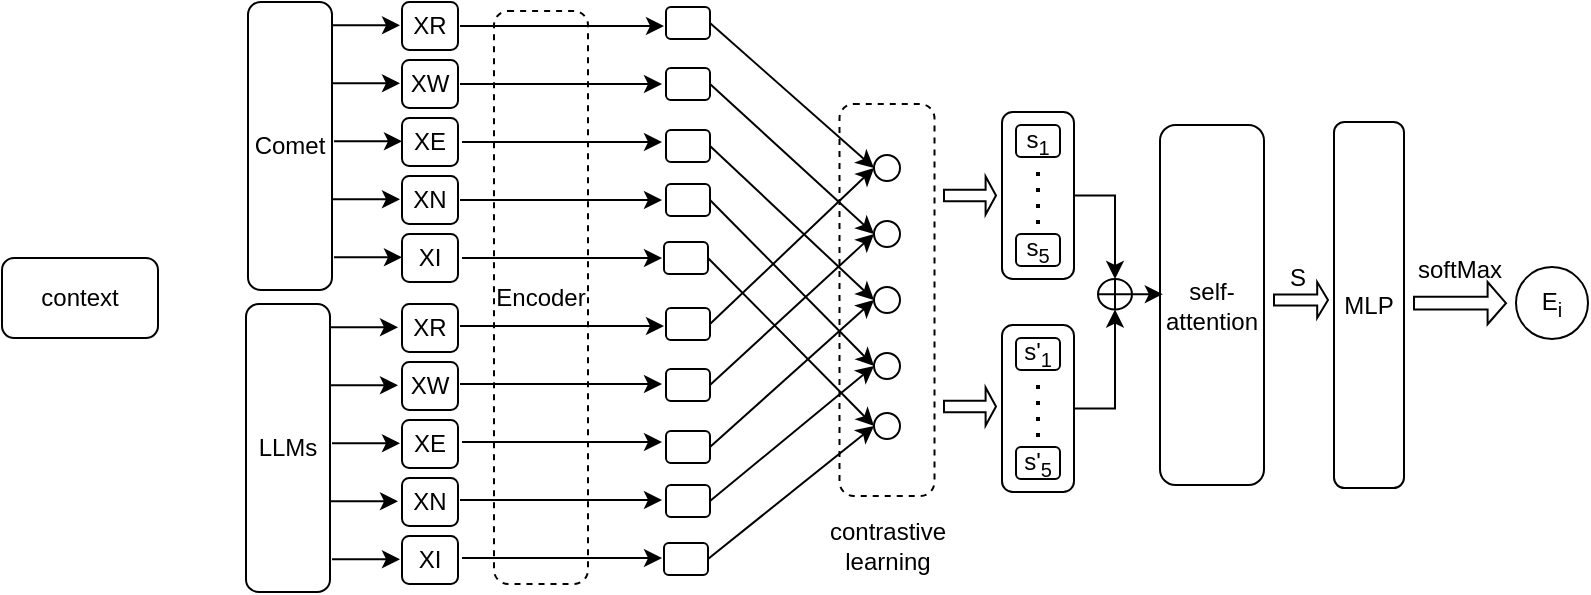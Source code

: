 <mxfile version="23.1.8" type="github">
  <diagram name="第 1 页" id="E3gvmm7QXCJdXxmauFpD">
    <mxGraphModel dx="1789" dy="-87" grid="0" gridSize="10" guides="1" tooltips="1" connect="1" arrows="1" fold="1" page="0" pageScale="1" pageWidth="827" pageHeight="1169" math="0" shadow="0">
      <root>
        <mxCell id="0" />
        <mxCell id="1" parent="0" />
        <mxCell id="IsrD2tZtUcg1wsm33_JZ-72" value="" style="rounded=1;whiteSpace=wrap;html=1;dashed=1;" vertex="1" parent="1">
          <mxGeometry x="171.75" y="970" width="47.5" height="196" as="geometry" />
        </mxCell>
        <mxCell id="IsrD2tZtUcg1wsm33_JZ-1" value="context" style="rounded=1;whiteSpace=wrap;html=1;" vertex="1" parent="1">
          <mxGeometry x="-247" y="1047" width="78" height="40" as="geometry" />
        </mxCell>
        <mxCell id="IsrD2tZtUcg1wsm33_JZ-3" value="Comet" style="rounded=1;whiteSpace=wrap;html=1;" vertex="1" parent="1">
          <mxGeometry x="-124" y="919" width="42" height="144" as="geometry" />
        </mxCell>
        <mxCell id="IsrD2tZtUcg1wsm33_JZ-4" style="edgeStyle=orthogonalEdgeStyle;rounded=0;orthogonalLoop=1;jettySize=auto;html=1;exitX=0.5;exitY=1;exitDx=0;exitDy=0;" edge="1" parent="1">
          <mxGeometry relative="1" as="geometry">
            <mxPoint x="-97.5" y="1042" as="sourcePoint" />
            <mxPoint x="-97.5" y="1042" as="targetPoint" />
          </mxGeometry>
        </mxCell>
        <mxCell id="IsrD2tZtUcg1wsm33_JZ-18" value="LLMs" style="rounded=1;whiteSpace=wrap;html=1;" vertex="1" parent="1">
          <mxGeometry x="-125" y="1070" width="42" height="144" as="geometry" />
        </mxCell>
        <mxCell id="IsrD2tZtUcg1wsm33_JZ-19" style="edgeStyle=orthogonalEdgeStyle;rounded=0;orthogonalLoop=1;jettySize=auto;html=1;exitX=0.5;exitY=1;exitDx=0;exitDy=0;" edge="1" parent="1">
          <mxGeometry relative="1" as="geometry">
            <mxPoint x="-98.5" y="1193" as="sourcePoint" />
            <mxPoint x="-98.5" y="1193" as="targetPoint" />
          </mxGeometry>
        </mxCell>
        <mxCell id="IsrD2tZtUcg1wsm33_JZ-25" value="" style="endArrow=classic;html=1;rounded=0;" edge="1" parent="1">
          <mxGeometry width="50" height="50" relative="1" as="geometry">
            <mxPoint x="-83" y="1081.66" as="sourcePoint" />
            <mxPoint x="-49" y="1081.66" as="targetPoint" />
          </mxGeometry>
        </mxCell>
        <mxCell id="IsrD2tZtUcg1wsm33_JZ-26" value="" style="endArrow=classic;html=1;rounded=0;" edge="1" parent="1">
          <mxGeometry width="50" height="50" relative="1" as="geometry">
            <mxPoint x="-82" y="1139.66" as="sourcePoint" />
            <mxPoint x="-48" y="1139.66" as="targetPoint" />
          </mxGeometry>
        </mxCell>
        <mxCell id="IsrD2tZtUcg1wsm33_JZ-27" value="" style="endArrow=classic;html=1;rounded=0;" edge="1" parent="1">
          <mxGeometry width="50" height="50" relative="1" as="geometry">
            <mxPoint x="-83" y="1110.66" as="sourcePoint" />
            <mxPoint x="-49" y="1110.66" as="targetPoint" />
          </mxGeometry>
        </mxCell>
        <mxCell id="IsrD2tZtUcg1wsm33_JZ-28" value="" style="endArrow=classic;html=1;rounded=0;" edge="1" parent="1">
          <mxGeometry width="50" height="50" relative="1" as="geometry">
            <mxPoint x="-82" y="1197.66" as="sourcePoint" />
            <mxPoint x="-48" y="1197.66" as="targetPoint" />
          </mxGeometry>
        </mxCell>
        <mxCell id="IsrD2tZtUcg1wsm33_JZ-29" value="" style="endArrow=classic;html=1;rounded=0;" edge="1" parent="1">
          <mxGeometry width="50" height="50" relative="1" as="geometry">
            <mxPoint x="-83" y="1168.66" as="sourcePoint" />
            <mxPoint x="-49" y="1168.66" as="targetPoint" />
          </mxGeometry>
        </mxCell>
        <mxCell id="IsrD2tZtUcg1wsm33_JZ-75" value="XR" style="rounded=1;whiteSpace=wrap;html=1;" vertex="1" parent="1">
          <mxGeometry x="-47" y="919" width="28" height="24" as="geometry" />
        </mxCell>
        <mxCell id="IsrD2tZtUcg1wsm33_JZ-76" value="XW" style="rounded=1;whiteSpace=wrap;html=1;" vertex="1" parent="1">
          <mxGeometry x="-47" y="948" width="28" height="24" as="geometry" />
        </mxCell>
        <mxCell id="IsrD2tZtUcg1wsm33_JZ-77" value="XI" style="rounded=1;whiteSpace=wrap;html=1;" vertex="1" parent="1">
          <mxGeometry x="-47" y="1035" width="28" height="24" as="geometry" />
        </mxCell>
        <mxCell id="IsrD2tZtUcg1wsm33_JZ-78" value="XN" style="rounded=1;whiteSpace=wrap;html=1;" vertex="1" parent="1">
          <mxGeometry x="-47" y="1006" width="28" height="24" as="geometry" />
        </mxCell>
        <mxCell id="IsrD2tZtUcg1wsm33_JZ-79" value="XE" style="rounded=1;whiteSpace=wrap;html=1;" vertex="1" parent="1">
          <mxGeometry x="-47" y="977" width="28" height="24" as="geometry" />
        </mxCell>
        <mxCell id="IsrD2tZtUcg1wsm33_JZ-80" value="XR" style="rounded=1;whiteSpace=wrap;html=1;" vertex="1" parent="1">
          <mxGeometry x="-47" y="1070" width="28" height="24" as="geometry" />
        </mxCell>
        <mxCell id="IsrD2tZtUcg1wsm33_JZ-81" value="XW" style="rounded=1;whiteSpace=wrap;html=1;" vertex="1" parent="1">
          <mxGeometry x="-47" y="1099" width="28" height="24" as="geometry" />
        </mxCell>
        <mxCell id="IsrD2tZtUcg1wsm33_JZ-82" value="XI" style="rounded=1;whiteSpace=wrap;html=1;" vertex="1" parent="1">
          <mxGeometry x="-47" y="1186" width="28" height="24" as="geometry" />
        </mxCell>
        <mxCell id="IsrD2tZtUcg1wsm33_JZ-83" value="XN" style="rounded=1;whiteSpace=wrap;html=1;" vertex="1" parent="1">
          <mxGeometry x="-47" y="1157" width="28" height="24" as="geometry" />
        </mxCell>
        <mxCell id="IsrD2tZtUcg1wsm33_JZ-84" value="XE" style="rounded=1;whiteSpace=wrap;html=1;" vertex="1" parent="1">
          <mxGeometry x="-47" y="1128" width="28" height="24" as="geometry" />
        </mxCell>
        <mxCell id="IsrD2tZtUcg1wsm33_JZ-86" value="Encoder" style="rounded=1;whiteSpace=wrap;html=1;dashed=1;" vertex="1" parent="1">
          <mxGeometry x="-1" y="923.5" width="47" height="286.5" as="geometry" />
        </mxCell>
        <mxCell id="IsrD2tZtUcg1wsm33_JZ-87" value="" style="group" vertex="1" connectable="0" parent="1">
          <mxGeometry x="-82" y="930.66" width="35" height="116.0" as="geometry" />
        </mxCell>
        <mxCell id="IsrD2tZtUcg1wsm33_JZ-11" value="" style="endArrow=classic;html=1;rounded=0;" edge="1" parent="IsrD2tZtUcg1wsm33_JZ-87">
          <mxGeometry width="50" height="50" relative="1" as="geometry">
            <mxPoint as="sourcePoint" />
            <mxPoint x="34" as="targetPoint" />
          </mxGeometry>
        </mxCell>
        <mxCell id="IsrD2tZtUcg1wsm33_JZ-12" value="" style="endArrow=classic;html=1;rounded=0;" edge="1" parent="IsrD2tZtUcg1wsm33_JZ-87">
          <mxGeometry width="50" height="50" relative="1" as="geometry">
            <mxPoint x="1" y="58" as="sourcePoint" />
            <mxPoint x="35" y="58" as="targetPoint" />
          </mxGeometry>
        </mxCell>
        <mxCell id="IsrD2tZtUcg1wsm33_JZ-13" value="" style="endArrow=classic;html=1;rounded=0;" edge="1" parent="IsrD2tZtUcg1wsm33_JZ-87">
          <mxGeometry width="50" height="50" relative="1" as="geometry">
            <mxPoint y="29" as="sourcePoint" />
            <mxPoint x="34" y="29" as="targetPoint" />
          </mxGeometry>
        </mxCell>
        <mxCell id="IsrD2tZtUcg1wsm33_JZ-14" value="" style="endArrow=classic;html=1;rounded=0;" edge="1" parent="IsrD2tZtUcg1wsm33_JZ-87">
          <mxGeometry width="50" height="50" relative="1" as="geometry">
            <mxPoint x="1" y="116.0" as="sourcePoint" />
            <mxPoint x="35" y="116.0" as="targetPoint" />
          </mxGeometry>
        </mxCell>
        <mxCell id="IsrD2tZtUcg1wsm33_JZ-15" value="" style="endArrow=classic;html=1;rounded=0;" edge="1" parent="IsrD2tZtUcg1wsm33_JZ-87">
          <mxGeometry width="50" height="50" relative="1" as="geometry">
            <mxPoint y="87" as="sourcePoint" />
            <mxPoint x="34" y="87" as="targetPoint" />
          </mxGeometry>
        </mxCell>
        <mxCell id="IsrD2tZtUcg1wsm33_JZ-101" value="" style="group" vertex="1" connectable="0" parent="1">
          <mxGeometry x="-18" y="931" width="102" height="116" as="geometry" />
        </mxCell>
        <mxCell id="IsrD2tZtUcg1wsm33_JZ-89" value="" style="endArrow=classic;html=1;rounded=0;" edge="1" parent="IsrD2tZtUcg1wsm33_JZ-101">
          <mxGeometry width="50" height="50" relative="1" as="geometry">
            <mxPoint as="sourcePoint" />
            <mxPoint x="102" as="targetPoint" />
          </mxGeometry>
        </mxCell>
        <mxCell id="IsrD2tZtUcg1wsm33_JZ-90" value="" style="endArrow=classic;html=1;rounded=0;" edge="1" parent="IsrD2tZtUcg1wsm33_JZ-101">
          <mxGeometry width="50" height="50" relative="1" as="geometry">
            <mxPoint x="1" y="58" as="sourcePoint" />
            <mxPoint x="101" y="58" as="targetPoint" />
          </mxGeometry>
        </mxCell>
        <mxCell id="IsrD2tZtUcg1wsm33_JZ-91" value="" style="endArrow=classic;html=1;rounded=0;" edge="1" parent="IsrD2tZtUcg1wsm33_JZ-101">
          <mxGeometry width="50" height="50" relative="1" as="geometry">
            <mxPoint y="29" as="sourcePoint" />
            <mxPoint x="101" y="29" as="targetPoint" />
          </mxGeometry>
        </mxCell>
        <mxCell id="IsrD2tZtUcg1wsm33_JZ-92" value="" style="endArrow=classic;html=1;rounded=0;" edge="1" parent="IsrD2tZtUcg1wsm33_JZ-101">
          <mxGeometry width="50" height="50" relative="1" as="geometry">
            <mxPoint x="1" y="116" as="sourcePoint" />
            <mxPoint x="101" y="116" as="targetPoint" />
          </mxGeometry>
        </mxCell>
        <mxCell id="IsrD2tZtUcg1wsm33_JZ-93" value="" style="endArrow=classic;html=1;rounded=0;" edge="1" parent="IsrD2tZtUcg1wsm33_JZ-101">
          <mxGeometry width="50" height="50" relative="1" as="geometry">
            <mxPoint y="87" as="sourcePoint" />
            <mxPoint x="101" y="87" as="targetPoint" />
          </mxGeometry>
        </mxCell>
        <mxCell id="IsrD2tZtUcg1wsm33_JZ-102" value="" style="group" vertex="1" connectable="0" parent="1">
          <mxGeometry x="-18" y="1081" width="102" height="116" as="geometry" />
        </mxCell>
        <mxCell id="IsrD2tZtUcg1wsm33_JZ-103" value="" style="endArrow=classic;html=1;rounded=0;" edge="1" parent="IsrD2tZtUcg1wsm33_JZ-102">
          <mxGeometry width="50" height="50" relative="1" as="geometry">
            <mxPoint as="sourcePoint" />
            <mxPoint x="102" as="targetPoint" />
          </mxGeometry>
        </mxCell>
        <mxCell id="IsrD2tZtUcg1wsm33_JZ-104" value="" style="endArrow=classic;html=1;rounded=0;" edge="1" parent="IsrD2tZtUcg1wsm33_JZ-102">
          <mxGeometry width="50" height="50" relative="1" as="geometry">
            <mxPoint x="1" y="58" as="sourcePoint" />
            <mxPoint x="101" y="58" as="targetPoint" />
          </mxGeometry>
        </mxCell>
        <mxCell id="IsrD2tZtUcg1wsm33_JZ-105" value="" style="endArrow=classic;html=1;rounded=0;" edge="1" parent="IsrD2tZtUcg1wsm33_JZ-102">
          <mxGeometry width="50" height="50" relative="1" as="geometry">
            <mxPoint y="29" as="sourcePoint" />
            <mxPoint x="101" y="29" as="targetPoint" />
          </mxGeometry>
        </mxCell>
        <mxCell id="IsrD2tZtUcg1wsm33_JZ-106" value="" style="endArrow=classic;html=1;rounded=0;" edge="1" parent="IsrD2tZtUcg1wsm33_JZ-102">
          <mxGeometry width="50" height="50" relative="1" as="geometry">
            <mxPoint x="1" y="116" as="sourcePoint" />
            <mxPoint x="101" y="116" as="targetPoint" />
          </mxGeometry>
        </mxCell>
        <mxCell id="IsrD2tZtUcg1wsm33_JZ-107" value="" style="endArrow=classic;html=1;rounded=0;" edge="1" parent="IsrD2tZtUcg1wsm33_JZ-102">
          <mxGeometry width="50" height="50" relative="1" as="geometry">
            <mxPoint y="87" as="sourcePoint" />
            <mxPoint x="101" y="87" as="targetPoint" />
          </mxGeometry>
        </mxCell>
        <mxCell id="IsrD2tZtUcg1wsm33_JZ-62" value="" style="endArrow=classic;html=1;rounded=0;exitX=1;exitY=0.5;exitDx=0;exitDy=0;entryX=0;entryY=0.5;entryDx=0;entryDy=0;" edge="1" parent="1" source="IsrD2tZtUcg1wsm33_JZ-6" target="IsrD2tZtUcg1wsm33_JZ-44">
          <mxGeometry width="50" height="50" relative="1" as="geometry">
            <mxPoint x="208" y="1037.5" as="sourcePoint" />
            <mxPoint x="258" y="987.5" as="targetPoint" />
          </mxGeometry>
        </mxCell>
        <mxCell id="IsrD2tZtUcg1wsm33_JZ-64" value="" style="endArrow=classic;html=1;rounded=0;exitX=1;exitY=0.5;exitDx=0;exitDy=0;entryX=0;entryY=0.5;entryDx=0;entryDy=0;" edge="1" parent="1" source="IsrD2tZtUcg1wsm33_JZ-141" target="IsrD2tZtUcg1wsm33_JZ-46">
          <mxGeometry width="50" height="50" relative="1" as="geometry">
            <mxPoint x="109" y="959.0" as="sourcePoint" />
            <mxPoint x="279" y="984.5" as="targetPoint" />
          </mxGeometry>
        </mxCell>
        <mxCell id="IsrD2tZtUcg1wsm33_JZ-70" value="" style="endArrow=classic;html=1;rounded=0;exitX=1;exitY=0.5;exitDx=0;exitDy=0;entryX=0;entryY=0.5;entryDx=0;entryDy=0;" edge="1" parent="1" source="IsrD2tZtUcg1wsm33_JZ-144" target="IsrD2tZtUcg1wsm33_JZ-49">
          <mxGeometry width="50" height="50" relative="1" as="geometry">
            <mxPoint x="113" y="1049.5" as="sourcePoint" />
            <mxPoint x="258" y="987.5" as="targetPoint" />
          </mxGeometry>
        </mxCell>
        <mxCell id="IsrD2tZtUcg1wsm33_JZ-68" value="" style="endArrow=classic;html=1;rounded=0;exitX=1;exitY=0.5;exitDx=0;exitDy=0;entryX=0;entryY=0.5;entryDx=0;entryDy=0;" edge="1" parent="1" source="IsrD2tZtUcg1wsm33_JZ-143" target="IsrD2tZtUcg1wsm33_JZ-48">
          <mxGeometry width="50" height="50" relative="1" as="geometry">
            <mxPoint x="113" y="1020.5" as="sourcePoint" />
            <mxPoint x="276" y="989.5" as="targetPoint" />
          </mxGeometry>
        </mxCell>
        <mxCell id="IsrD2tZtUcg1wsm33_JZ-66" value="" style="endArrow=classic;html=1;rounded=0;exitX=1;exitY=0.5;exitDx=0;exitDy=0;entryX=0;entryY=0.5;entryDx=0;entryDy=0;" edge="1" parent="1" source="IsrD2tZtUcg1wsm33_JZ-142" target="IsrD2tZtUcg1wsm33_JZ-47">
          <mxGeometry width="50" height="50" relative="1" as="geometry">
            <mxPoint x="113" y="991.5" as="sourcePoint" />
            <mxPoint x="258" y="987.5" as="targetPoint" />
          </mxGeometry>
        </mxCell>
        <mxCell id="IsrD2tZtUcg1wsm33_JZ-71" value="" style="endArrow=classic;html=1;rounded=0;exitX=1;exitY=0.5;exitDx=0;exitDy=0;entryX=0;entryY=0.5;entryDx=0;entryDy=0;" edge="1" parent="1" source="IsrD2tZtUcg1wsm33_JZ-151" target="IsrD2tZtUcg1wsm33_JZ-49">
          <mxGeometry width="50" height="50" relative="1" as="geometry">
            <mxPoint x="112" y="1200.5" as="sourcePoint" />
            <mxPoint x="172" y="1150.5" as="targetPoint" />
          </mxGeometry>
        </mxCell>
        <mxCell id="IsrD2tZtUcg1wsm33_JZ-69" value="" style="endArrow=classic;html=1;rounded=0;exitX=1;exitY=0.5;exitDx=0;exitDy=0;entryX=0;entryY=0.5;entryDx=0;entryDy=0;" edge="1" parent="1" source="IsrD2tZtUcg1wsm33_JZ-150" target="IsrD2tZtUcg1wsm33_JZ-48">
          <mxGeometry width="50" height="50" relative="1" as="geometry">
            <mxPoint x="112" y="1171.5" as="sourcePoint" />
            <mxPoint x="167" y="1130.5" as="targetPoint" />
          </mxGeometry>
        </mxCell>
        <mxCell id="IsrD2tZtUcg1wsm33_JZ-67" value="" style="endArrow=classic;html=1;rounded=0;exitX=1;exitY=0.5;exitDx=0;exitDy=0;entryX=0;entryY=0.5;entryDx=0;entryDy=0;" edge="1" parent="1" source="IsrD2tZtUcg1wsm33_JZ-149" target="IsrD2tZtUcg1wsm33_JZ-47">
          <mxGeometry width="50" height="50" relative="1" as="geometry">
            <mxPoint x="112" y="1142.5" as="sourcePoint" />
            <mxPoint x="273" y="1065.5" as="targetPoint" />
          </mxGeometry>
        </mxCell>
        <mxCell id="IsrD2tZtUcg1wsm33_JZ-145" value="" style="group" vertex="1" connectable="0" parent="1">
          <mxGeometry x="84" y="921.5" width="23" height="133.5" as="geometry" />
        </mxCell>
        <mxCell id="IsrD2tZtUcg1wsm33_JZ-6" value="" style="rounded=1;whiteSpace=wrap;html=1;" vertex="1" parent="IsrD2tZtUcg1wsm33_JZ-145">
          <mxGeometry x="1" width="22" height="16" as="geometry" />
        </mxCell>
        <mxCell id="IsrD2tZtUcg1wsm33_JZ-141" value="" style="rounded=1;whiteSpace=wrap;html=1;" vertex="1" parent="IsrD2tZtUcg1wsm33_JZ-145">
          <mxGeometry x="1" y="30.5" width="22" height="16" as="geometry" />
        </mxCell>
        <mxCell id="IsrD2tZtUcg1wsm33_JZ-142" value="" style="rounded=1;whiteSpace=wrap;html=1;" vertex="1" parent="IsrD2tZtUcg1wsm33_JZ-145">
          <mxGeometry x="1" y="61.5" width="22" height="16" as="geometry" />
        </mxCell>
        <mxCell id="IsrD2tZtUcg1wsm33_JZ-143" value="" style="rounded=1;whiteSpace=wrap;html=1;" vertex="1" parent="IsrD2tZtUcg1wsm33_JZ-145">
          <mxGeometry x="1" y="88.5" width="22" height="16" as="geometry" />
        </mxCell>
        <mxCell id="IsrD2tZtUcg1wsm33_JZ-144" value="" style="rounded=1;whiteSpace=wrap;html=1;" vertex="1" parent="IsrD2tZtUcg1wsm33_JZ-145">
          <mxGeometry y="117.5" width="22" height="16" as="geometry" />
        </mxCell>
        <mxCell id="IsrD2tZtUcg1wsm33_JZ-146" value="" style="group" vertex="1" connectable="0" parent="1">
          <mxGeometry x="84" y="1072" width="23" height="133.5" as="geometry" />
        </mxCell>
        <mxCell id="IsrD2tZtUcg1wsm33_JZ-147" value="" style="rounded=1;whiteSpace=wrap;html=1;" vertex="1" parent="IsrD2tZtUcg1wsm33_JZ-146">
          <mxGeometry x="1" width="22" height="16" as="geometry" />
        </mxCell>
        <mxCell id="IsrD2tZtUcg1wsm33_JZ-148" value="" style="rounded=1;whiteSpace=wrap;html=1;" vertex="1" parent="IsrD2tZtUcg1wsm33_JZ-146">
          <mxGeometry x="1" y="30.5" width="22" height="16" as="geometry" />
        </mxCell>
        <mxCell id="IsrD2tZtUcg1wsm33_JZ-149" value="" style="rounded=1;whiteSpace=wrap;html=1;" vertex="1" parent="IsrD2tZtUcg1wsm33_JZ-146">
          <mxGeometry x="1" y="61.5" width="22" height="16" as="geometry" />
        </mxCell>
        <mxCell id="IsrD2tZtUcg1wsm33_JZ-150" value="" style="rounded=1;whiteSpace=wrap;html=1;" vertex="1" parent="IsrD2tZtUcg1wsm33_JZ-146">
          <mxGeometry x="1" y="88.5" width="22" height="16" as="geometry" />
        </mxCell>
        <mxCell id="IsrD2tZtUcg1wsm33_JZ-151" value="" style="rounded=1;whiteSpace=wrap;html=1;" vertex="1" parent="IsrD2tZtUcg1wsm33_JZ-146">
          <mxGeometry y="117.5" width="22" height="16" as="geometry" />
        </mxCell>
        <mxCell id="IsrD2tZtUcg1wsm33_JZ-44" value="" style="ellipse;whiteSpace=wrap;html=1;aspect=fixed;" vertex="1" parent="1">
          <mxGeometry x="189" y="995.5" width="13" height="13" as="geometry" />
        </mxCell>
        <mxCell id="IsrD2tZtUcg1wsm33_JZ-46" value="" style="ellipse;whiteSpace=wrap;html=1;aspect=fixed;" vertex="1" parent="1">
          <mxGeometry x="189" y="1028.5" width="13" height="13" as="geometry" />
        </mxCell>
        <mxCell id="IsrD2tZtUcg1wsm33_JZ-47" value="" style="ellipse;whiteSpace=wrap;html=1;aspect=fixed;" vertex="1" parent="1">
          <mxGeometry x="189" y="1061.5" width="13" height="13" as="geometry" />
        </mxCell>
        <mxCell id="IsrD2tZtUcg1wsm33_JZ-48" value="" style="ellipse;whiteSpace=wrap;html=1;aspect=fixed;" vertex="1" parent="1">
          <mxGeometry x="189" y="1094.5" width="13" height="13" as="geometry" />
        </mxCell>
        <mxCell id="IsrD2tZtUcg1wsm33_JZ-49" value="" style="ellipse;whiteSpace=wrap;html=1;aspect=fixed;" vertex="1" parent="1">
          <mxGeometry x="189" y="1124.5" width="13" height="13" as="geometry" />
        </mxCell>
        <mxCell id="IsrD2tZtUcg1wsm33_JZ-63" value="" style="endArrow=classic;html=1;rounded=0;entryX=0;entryY=0.5;entryDx=0;entryDy=0;exitX=1;exitY=0.5;exitDx=0;exitDy=0;" edge="1" parent="1" source="IsrD2tZtUcg1wsm33_JZ-147" target="IsrD2tZtUcg1wsm33_JZ-44">
          <mxGeometry width="50" height="50" relative="1" as="geometry">
            <mxPoint x="113" y="1086.5" as="sourcePoint" />
            <mxPoint x="187" y="1001.5" as="targetPoint" />
          </mxGeometry>
        </mxCell>
        <mxCell id="IsrD2tZtUcg1wsm33_JZ-65" value="" style="endArrow=classic;html=1;rounded=0;entryX=0;entryY=0.5;entryDx=0;entryDy=0;exitX=1;exitY=0.5;exitDx=0;exitDy=0;" edge="1" parent="1" source="IsrD2tZtUcg1wsm33_JZ-148" target="IsrD2tZtUcg1wsm33_JZ-46">
          <mxGeometry width="50" height="50" relative="1" as="geometry">
            <mxPoint x="112" y="1115.5" as="sourcePoint" />
            <mxPoint x="162" y="1065.5" as="targetPoint" />
          </mxGeometry>
        </mxCell>
        <mxCell id="IsrD2tZtUcg1wsm33_JZ-153" value="contrastive&lt;br&gt;learning" style="text;html=1;align=center;verticalAlign=middle;whiteSpace=wrap;rounded=0;" vertex="1" parent="1">
          <mxGeometry x="165.5" y="1175.5" width="60" height="30" as="geometry" />
        </mxCell>
        <mxCell id="IsrD2tZtUcg1wsm33_JZ-167" value="" style="group" vertex="1" connectable="0" parent="1">
          <mxGeometry x="260" y="980.5" width="29" height="77" as="geometry" />
        </mxCell>
        <mxCell id="IsrD2tZtUcg1wsm33_JZ-176" value="" style="rounded=1;whiteSpace=wrap;html=1;" vertex="1" parent="IsrD2tZtUcg1wsm33_JZ-167">
          <mxGeometry x="-7" y="-6.5" width="36" height="83.5" as="geometry" />
        </mxCell>
        <mxCell id="IsrD2tZtUcg1wsm33_JZ-157" value="s&lt;sub&gt;1&lt;/sub&gt;" style="rounded=1;whiteSpace=wrap;html=1;" vertex="1" parent="IsrD2tZtUcg1wsm33_JZ-167">
          <mxGeometry width="22" height="16" as="geometry" />
        </mxCell>
        <mxCell id="IsrD2tZtUcg1wsm33_JZ-159" value="s&lt;sub&gt;5&lt;/sub&gt;" style="rounded=1;whiteSpace=wrap;html=1;" vertex="1" parent="IsrD2tZtUcg1wsm33_JZ-167">
          <mxGeometry y="54.5" width="22" height="16" as="geometry" />
        </mxCell>
        <mxCell id="IsrD2tZtUcg1wsm33_JZ-166" value="" style="endArrow=none;dashed=1;html=1;dashPattern=1 3;strokeWidth=2;rounded=0;" edge="1" parent="IsrD2tZtUcg1wsm33_JZ-167">
          <mxGeometry width="50" height="50" relative="1" as="geometry">
            <mxPoint x="11" y="49.5" as="sourcePoint" />
            <mxPoint x="11" y="19.5" as="targetPoint" />
          </mxGeometry>
        </mxCell>
        <mxCell id="IsrD2tZtUcg1wsm33_JZ-174" value="" style="shape=singleArrow;whiteSpace=wrap;html=1;" vertex="1" parent="1">
          <mxGeometry x="224" y="1006.25" width="26" height="19" as="geometry" />
        </mxCell>
        <mxCell id="IsrD2tZtUcg1wsm33_JZ-175" value="" style="shape=singleArrow;whiteSpace=wrap;html=1;" vertex="1" parent="1">
          <mxGeometry x="224" y="1111.75" width="26" height="19" as="geometry" />
        </mxCell>
        <mxCell id="IsrD2tZtUcg1wsm33_JZ-177" value="" style="group" vertex="1" connectable="0" parent="1">
          <mxGeometry x="260" y="1087" width="29" height="77" as="geometry" />
        </mxCell>
        <mxCell id="IsrD2tZtUcg1wsm33_JZ-178" value="" style="rounded=1;whiteSpace=wrap;html=1;" vertex="1" parent="IsrD2tZtUcg1wsm33_JZ-177">
          <mxGeometry x="-7" y="-6.5" width="36" height="83.5" as="geometry" />
        </mxCell>
        <mxCell id="IsrD2tZtUcg1wsm33_JZ-179" value="s&#39;&lt;sub&gt;1&lt;/sub&gt;" style="rounded=1;whiteSpace=wrap;html=1;" vertex="1" parent="IsrD2tZtUcg1wsm33_JZ-177">
          <mxGeometry width="22" height="16" as="geometry" />
        </mxCell>
        <mxCell id="IsrD2tZtUcg1wsm33_JZ-180" value="s&#39;&lt;sub&gt;5&lt;/sub&gt;" style="rounded=1;whiteSpace=wrap;html=1;" vertex="1" parent="IsrD2tZtUcg1wsm33_JZ-177">
          <mxGeometry y="54.5" width="22" height="16" as="geometry" />
        </mxCell>
        <mxCell id="IsrD2tZtUcg1wsm33_JZ-181" value="" style="endArrow=none;dashed=1;html=1;dashPattern=1 3;strokeWidth=2;rounded=0;" edge="1" parent="IsrD2tZtUcg1wsm33_JZ-177">
          <mxGeometry width="50" height="50" relative="1" as="geometry">
            <mxPoint x="11" y="49.5" as="sourcePoint" />
            <mxPoint x="11" y="19.5" as="targetPoint" />
          </mxGeometry>
        </mxCell>
        <mxCell id="IsrD2tZtUcg1wsm33_JZ-184" value="" style="shape=orEllipse;perimeter=ellipsePerimeter;whiteSpace=wrap;html=1;backgroundOutline=1;" vertex="1" parent="1">
          <mxGeometry x="301" y="1057.5" width="17" height="15.25" as="geometry" />
        </mxCell>
        <mxCell id="IsrD2tZtUcg1wsm33_JZ-185" style="edgeStyle=orthogonalEdgeStyle;rounded=0;orthogonalLoop=1;jettySize=auto;html=1;exitX=1;exitY=0.5;exitDx=0;exitDy=0;entryX=0.5;entryY=0;entryDx=0;entryDy=0;" edge="1" parent="1" source="IsrD2tZtUcg1wsm33_JZ-176" target="IsrD2tZtUcg1wsm33_JZ-184">
          <mxGeometry relative="1" as="geometry" />
        </mxCell>
        <mxCell id="IsrD2tZtUcg1wsm33_JZ-186" style="edgeStyle=orthogonalEdgeStyle;rounded=0;orthogonalLoop=1;jettySize=auto;html=1;exitX=1;exitY=0.5;exitDx=0;exitDy=0;entryX=0.5;entryY=1;entryDx=0;entryDy=0;" edge="1" parent="1" source="IsrD2tZtUcg1wsm33_JZ-178" target="IsrD2tZtUcg1wsm33_JZ-184">
          <mxGeometry relative="1" as="geometry" />
        </mxCell>
        <mxCell id="IsrD2tZtUcg1wsm33_JZ-187" value="self-&lt;br&gt;attention" style="rounded=1;whiteSpace=wrap;html=1;" vertex="1" parent="1">
          <mxGeometry x="332" y="980.5" width="52" height="180" as="geometry" />
        </mxCell>
        <mxCell id="IsrD2tZtUcg1wsm33_JZ-188" style="edgeStyle=orthogonalEdgeStyle;rounded=0;orthogonalLoop=1;jettySize=auto;html=1;exitX=1;exitY=0.5;exitDx=0;exitDy=0;entryX=0.026;entryY=0.474;entryDx=0;entryDy=0;entryPerimeter=0;" edge="1" parent="1" source="IsrD2tZtUcg1wsm33_JZ-184" target="IsrD2tZtUcg1wsm33_JZ-187">
          <mxGeometry relative="1" as="geometry" />
        </mxCell>
        <mxCell id="IsrD2tZtUcg1wsm33_JZ-189" value="MLP" style="rounded=1;whiteSpace=wrap;html=1;" vertex="1" parent="1">
          <mxGeometry x="419" y="979" width="35" height="183" as="geometry" />
        </mxCell>
        <mxCell id="IsrD2tZtUcg1wsm33_JZ-190" value="" style="shape=singleArrow;whiteSpace=wrap;html=1;" vertex="1" parent="1">
          <mxGeometry x="389" y="1059" width="27" height="18" as="geometry" />
        </mxCell>
        <mxCell id="IsrD2tZtUcg1wsm33_JZ-191" value="S" style="text;html=1;align=center;verticalAlign=middle;whiteSpace=wrap;rounded=0;" vertex="1" parent="1">
          <mxGeometry x="386" y="1052.5" width="30" height="9" as="geometry" />
        </mxCell>
        <mxCell id="IsrD2tZtUcg1wsm33_JZ-192" value="" style="shape=singleArrow;whiteSpace=wrap;html=1;" vertex="1" parent="1">
          <mxGeometry x="459" y="1059" width="46" height="21.13" as="geometry" />
        </mxCell>
        <mxCell id="IsrD2tZtUcg1wsm33_JZ-193" value="softMax" style="text;html=1;align=center;verticalAlign=middle;whiteSpace=wrap;rounded=0;" vertex="1" parent="1">
          <mxGeometry x="452" y="1038" width="60" height="30" as="geometry" />
        </mxCell>
        <mxCell id="IsrD2tZtUcg1wsm33_JZ-194" value="E&lt;sub&gt;i&lt;/sub&gt;" style="ellipse;whiteSpace=wrap;html=1;aspect=fixed;" vertex="1" parent="1">
          <mxGeometry x="510" y="1051.56" width="36" height="36" as="geometry" />
        </mxCell>
      </root>
    </mxGraphModel>
  </diagram>
</mxfile>
